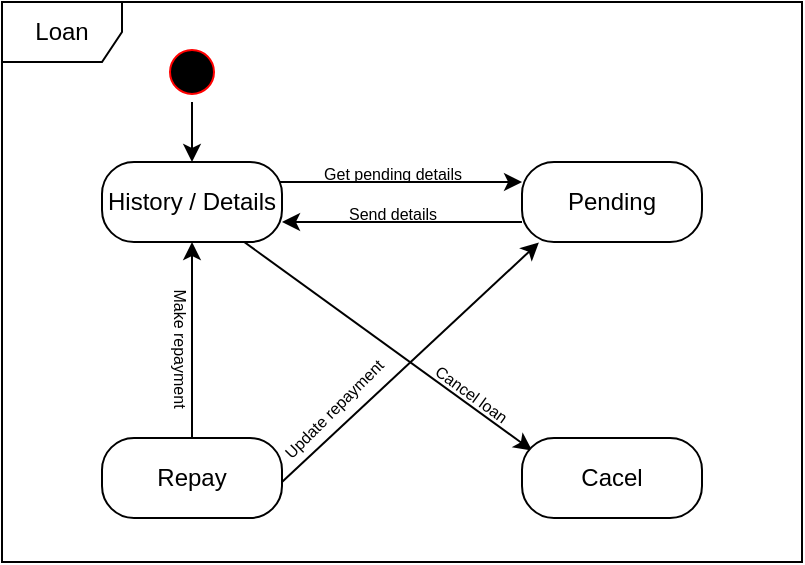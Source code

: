 <mxfile version="25.0.3">
  <diagram name="Page-1" id="fVihdi5gk1AiSFKxu9V8">
    <mxGraphModel dx="1050" dy="557" grid="1" gridSize="10" guides="1" tooltips="1" connect="1" arrows="1" fold="1" page="1" pageScale="1" pageWidth="827" pageHeight="1169" math="0" shadow="0">
      <root>
        <mxCell id="0" />
        <mxCell id="1" parent="0" />
        <mxCell id="qmyh29uirlijndwORhbm-8" value="Loan" style="shape=umlFrame;whiteSpace=wrap;html=1;pointerEvents=0;" parent="1" vertex="1">
          <mxGeometry x="160" y="80" width="400" height="280" as="geometry" />
        </mxCell>
        <mxCell id="qmyh29uirlijndwORhbm-14" value="" style="edgeStyle=orthogonalEdgeStyle;rounded=0;orthogonalLoop=1;jettySize=auto;html=1;" parent="1" source="qmyh29uirlijndwORhbm-9" edge="1">
          <mxGeometry relative="1" as="geometry">
            <mxPoint x="255.0" y="160" as="targetPoint" />
          </mxGeometry>
        </mxCell>
        <mxCell id="qmyh29uirlijndwORhbm-9" value="" style="ellipse;html=1;shape=startState;fillColor=#000000;strokeColor=#ff0000;" parent="1" vertex="1">
          <mxGeometry x="240" y="100" width="30" height="30" as="geometry" />
        </mxCell>
        <mxCell id="qmyh29uirlijndwORhbm-18" value="" style="edgeStyle=orthogonalEdgeStyle;rounded=0;orthogonalLoop=1;jettySize=auto;html=1;" parent="1" edge="1">
          <mxGeometry relative="1" as="geometry">
            <Array as="points">
              <mxPoint x="350" y="170" />
              <mxPoint x="350" y="170" />
            </Array>
            <mxPoint x="293.971" y="170.0" as="sourcePoint" />
            <mxPoint x="420.029" y="170.0" as="targetPoint" />
          </mxGeometry>
        </mxCell>
        <mxCell id="qmyh29uirlijndwORhbm-22" value="" style="edgeStyle=orthogonalEdgeStyle;rounded=0;orthogonalLoop=1;jettySize=auto;html=1;" parent="1" edge="1">
          <mxGeometry relative="1" as="geometry">
            <mxPoint x="255.0" y="300.0" as="sourcePoint" />
            <mxPoint x="255" y="200" as="targetPoint" />
          </mxGeometry>
        </mxCell>
        <mxCell id="qmyh29uirlijndwORhbm-21" value="&lt;span style=&quot;font-size: 8px;&quot;&gt;Get pending details&lt;/span&gt;" style="text;html=1;align=center;verticalAlign=middle;resizable=0;points=[];autosize=1;strokeColor=none;fillColor=none;" parent="1" vertex="1">
          <mxGeometry x="310" y="150" width="90" height="30" as="geometry" />
        </mxCell>
        <mxCell id="qmyh29uirlijndwORhbm-23" value="&lt;font style=&quot;font-size: 8px;&quot;&gt;Make repayment&lt;/font&gt;" style="text;html=1;align=center;verticalAlign=middle;resizable=0;points=[];autosize=1;strokeColor=none;fillColor=none;rotation=90;" parent="1" vertex="1">
          <mxGeometry x="210" y="238" width="80" height="30" as="geometry" />
        </mxCell>
        <mxCell id="qmyh29uirlijndwORhbm-24" value="" style="edgeStyle=orthogonalEdgeStyle;rounded=0;orthogonalLoop=1;jettySize=auto;html=1;entryX=1;entryY=0.75;entryDx=0;entryDy=0;exitX=0;exitY=0.75;exitDx=0;exitDy=0;" parent="1" source="smAKIJMm-CDCJqpn5u-L-8" target="smAKIJMm-CDCJqpn5u-L-4" edge="1">
          <mxGeometry relative="1" as="geometry">
            <mxPoint x="418" y="190" as="sourcePoint" />
            <mxPoint x="292" y="190" as="targetPoint" />
            <Array as="points" />
          </mxGeometry>
        </mxCell>
        <mxCell id="qmyh29uirlijndwORhbm-26" value="&lt;span style=&quot;font-size: 8px;&quot;&gt;Send details&lt;/span&gt;" style="text;html=1;align=center;verticalAlign=middle;resizable=0;points=[];autosize=1;strokeColor=none;fillColor=none;" parent="1" vertex="1">
          <mxGeometry x="320" y="170" width="70" height="30" as="geometry" />
        </mxCell>
        <mxCell id="qmyh29uirlijndwORhbm-29" value="" style="endArrow=classic;html=1;rounded=0;exitX=1;exitY=0.5;exitDx=0;exitDy=0;entryX=0.094;entryY=1.006;entryDx=0;entryDy=0;entryPerimeter=0;" parent="1" target="smAKIJMm-CDCJqpn5u-L-8" edge="1">
          <mxGeometry width="50" height="50" relative="1" as="geometry">
            <mxPoint x="300" y="320.0" as="sourcePoint" />
            <mxPoint x="433.62" y="195.6" as="targetPoint" />
          </mxGeometry>
        </mxCell>
        <mxCell id="qmyh29uirlijndwORhbm-30" value="" style="endArrow=classic;html=1;rounded=0;exitX=0.742;exitY=0.922;exitDx=0;exitDy=0;entryX=0.056;entryY=0.156;entryDx=0;entryDy=0;exitPerimeter=0;entryPerimeter=0;" parent="1" target="smAKIJMm-CDCJqpn5u-L-7" edge="1">
          <mxGeometry width="50" height="50" relative="1" as="geometry">
            <mxPoint x="276.78" y="196.88" as="sourcePoint" />
            <mxPoint x="427.18" y="305.858" as="targetPoint" />
          </mxGeometry>
        </mxCell>
        <mxCell id="qmyh29uirlijndwORhbm-31" value="&lt;span style=&quot;font-size: 8px;&quot;&gt;Cancel loan&lt;/span&gt;" style="text;html=1;align=center;verticalAlign=middle;resizable=0;points=[];autosize=1;strokeColor=none;fillColor=none;rotation=36;" parent="1" vertex="1">
          <mxGeometry x="360" y="260" width="70" height="30" as="geometry" />
        </mxCell>
        <mxCell id="qmyh29uirlijndwORhbm-32" value="&lt;span style=&quot;font-size: 8px;&quot;&gt;Update repayment&lt;/span&gt;" style="text;html=1;align=center;verticalAlign=middle;resizable=0;points=[];autosize=1;strokeColor=none;fillColor=none;rotation=-45;" parent="1" vertex="1">
          <mxGeometry x="280" y="268" width="90" height="30" as="geometry" />
        </mxCell>
        <mxCell id="smAKIJMm-CDCJqpn5u-L-4" value="History / Details" style="rounded=1;whiteSpace=wrap;html=1;arcSize=40;" parent="1" vertex="1">
          <mxGeometry x="210" y="160" width="90" height="40" as="geometry" />
        </mxCell>
        <mxCell id="smAKIJMm-CDCJqpn5u-L-6" value="Repay" style="rounded=1;whiteSpace=wrap;html=1;arcSize=40;" parent="1" vertex="1">
          <mxGeometry x="210" y="298" width="90" height="40" as="geometry" />
        </mxCell>
        <mxCell id="smAKIJMm-CDCJqpn5u-L-7" value="Cacel" style="rounded=1;whiteSpace=wrap;html=1;arcSize=40;" parent="1" vertex="1">
          <mxGeometry x="420" y="298" width="90" height="40" as="geometry" />
        </mxCell>
        <mxCell id="smAKIJMm-CDCJqpn5u-L-8" value="Pending" style="rounded=1;whiteSpace=wrap;html=1;arcSize=40;" parent="1" vertex="1">
          <mxGeometry x="420" y="160" width="90" height="40" as="geometry" />
        </mxCell>
      </root>
    </mxGraphModel>
  </diagram>
</mxfile>
